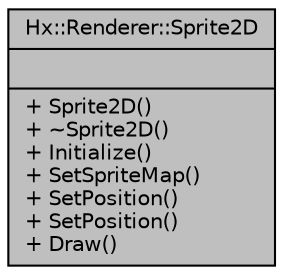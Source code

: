 digraph "Hx::Renderer::Sprite2D"
{
  edge [fontname="Helvetica",fontsize="10",labelfontname="Helvetica",labelfontsize="10"];
  node [fontname="Helvetica",fontsize="10",shape=record];
  Node1 [label="{Hx::Renderer::Sprite2D\n||+ Sprite2D()\l+ ~Sprite2D()\l+ Initialize()\l+ SetSpriteMap()\l+ SetPosition()\l+ SetPosition()\l+ Draw()\l}",height=0.2,width=0.4,color="black", fillcolor="grey75", style="filled", fontcolor="black"];
}
